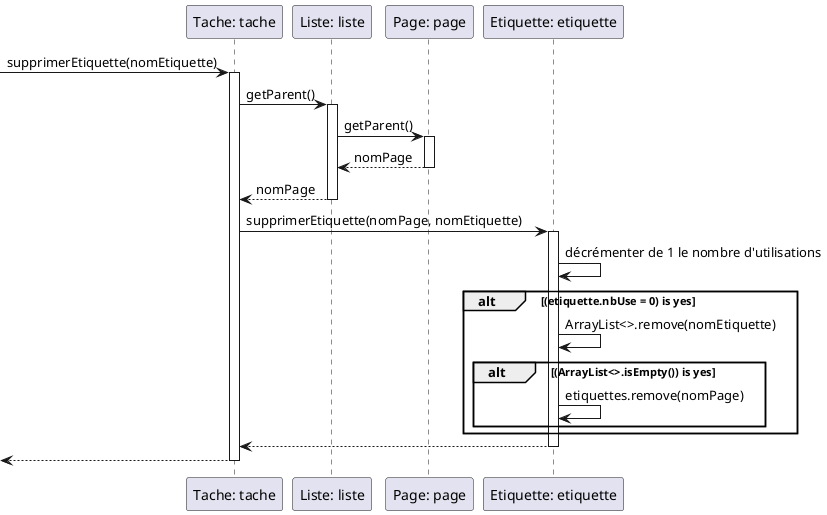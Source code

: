 @startuml
participant "Tache: tache" as T1
participant "Liste: liste" as L1
participant "Page: page" as P1
participant "Etiquette: etiquette" as E1


-> T1 : supprimerEtiquette(nomEtiquette)
activate T1
T1 -> L1 : getParent()
activate L1
L1 -> P1 : getParent()
activate P1
L1 <-- P1 : nomPage
deactivate P1
T1 <-- L1 : nomPage
deactivate L1
T1 -> E1 : supprimerEtiquette(nomPage, nomEtiquette)
activate E1
E1 -> E1 : décrémenter de 1 le nombre d'utilisations
alt (etiquette.nbUse = 0) is yes
    E1 -> E1 : ArrayList<>.remove(nomEtiquette)
    alt (ArrayList<>.isEmpty()) is yes
        E1 -> E1 : etiquettes.remove(nomPage)
    end
end
T1 <-- E1
deactivate E1
<-- T1 :
deactivate T1

@enduml